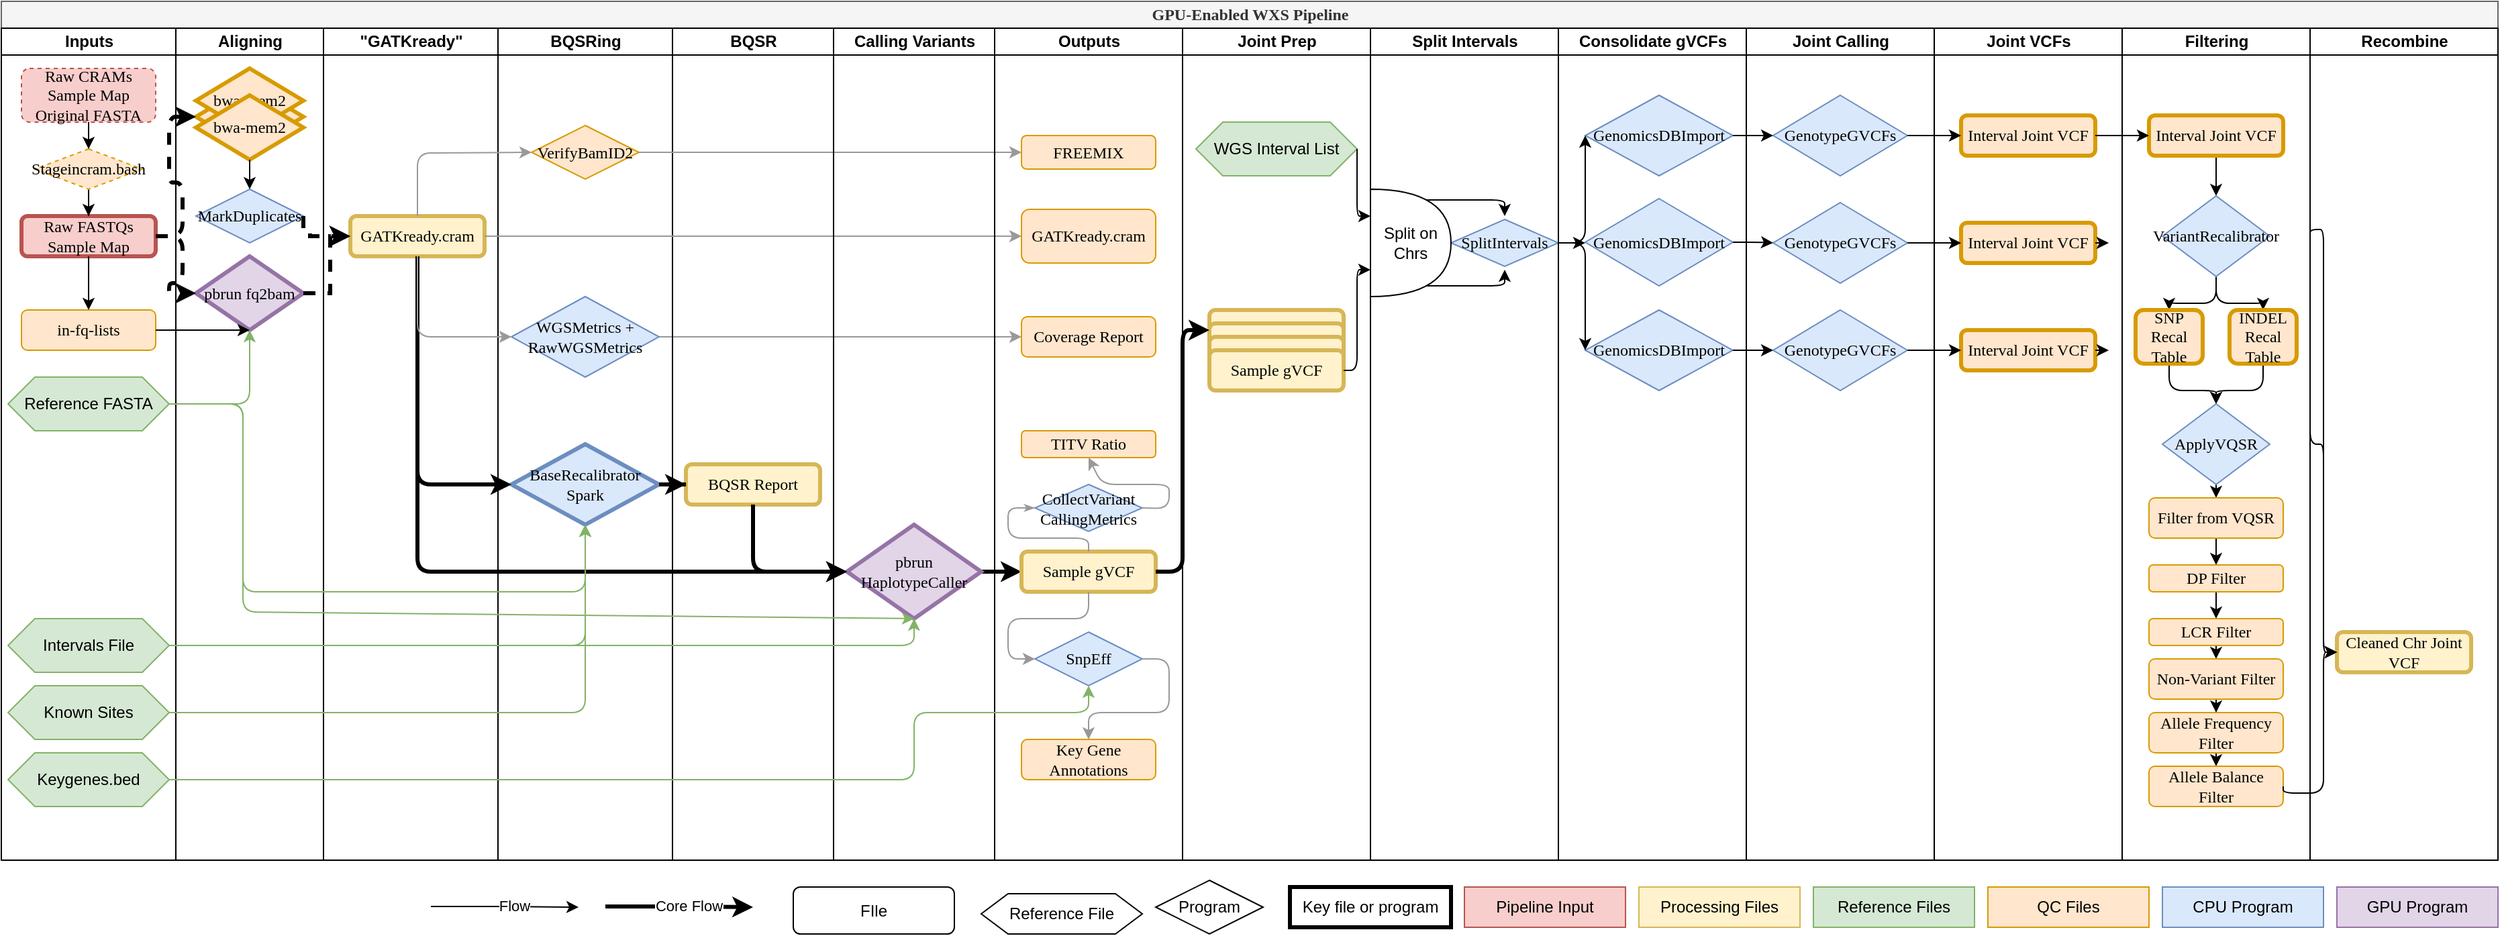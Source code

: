 <mxfile version="24.7.10">
  <diagram name="Page-1" id="74e2e168-ea6b-b213-b513-2b3c1d86103e">
    <mxGraphModel dx="756" dy="400" grid="1" gridSize="10" guides="1" tooltips="1" connect="1" arrows="1" fold="1" page="1" pageScale="1" pageWidth="1100" pageHeight="850" background="none" math="0" shadow="0">
      <root>
        <mxCell id="0" />
        <mxCell id="1" parent="0" />
        <mxCell id="77e6c97f196da883-1" value="GPU-Enabled WXS Pipeline" style="swimlane;html=1;childLayout=stackLayout;startSize=20;rounded=0;shadow=0;labelBackgroundColor=none;strokeWidth=1;fontFamily=Verdana;fontSize=12;align=center;fillColor=#f5f5f5;fontColor=#333333;strokeColor=#666666;" parent="1" vertex="1">
          <mxGeometry x="110" y="30" width="1860" height="640" as="geometry" />
        </mxCell>
        <mxCell id="77e6c97f196da883-2" value="Inputs" style="swimlane;html=1;startSize=20;" parent="77e6c97f196da883-1" vertex="1">
          <mxGeometry y="20" width="130" height="620" as="geometry" />
        </mxCell>
        <mxCell id="Nnj7Wq_yGs6EVmE-nwQ6-4" value="" style="edgeStyle=orthogonalEdgeStyle;rounded=0;orthogonalLoop=1;jettySize=auto;html=1;dashed=1;dashPattern=1 1;" parent="77e6c97f196da883-2" source="77e6c97f196da883-8" target="Nnj7Wq_yGs6EVmE-nwQ6-1" edge="1">
          <mxGeometry relative="1" as="geometry" />
        </mxCell>
        <mxCell id="77e6c97f196da883-8" value="Raw CRAMs&lt;br&gt;Sample Map&lt;br&gt;Original FASTA" style="rounded=1;whiteSpace=wrap;html=1;shadow=0;labelBackgroundColor=none;strokeWidth=1;fontFamily=Verdana;fontSize=12;align=center;dashed=1;fillColor=#f8cecc;strokeColor=#b85450;" parent="77e6c97f196da883-2" vertex="1">
          <mxGeometry x="15" y="30" width="100" height="40" as="geometry" />
        </mxCell>
        <mxCell id="77e6c97f196da883-9" value="Raw FASTQs&lt;br&gt;Sample Map" style="rounded=1;whiteSpace=wrap;html=1;shadow=0;labelBackgroundColor=none;strokeWidth=3;fontFamily=Verdana;fontSize=12;align=center;fillColor=#f8cecc;strokeColor=#b85450;" parent="77e6c97f196da883-2" vertex="1">
          <mxGeometry x="15" y="140" width="100" height="30" as="geometry" />
        </mxCell>
        <mxCell id="Nnj7Wq_yGs6EVmE-nwQ6-3" value="" style="edgeStyle=orthogonalEdgeStyle;rounded=0;orthogonalLoop=1;jettySize=auto;html=1;dashed=1;dashPattern=1 1;" parent="77e6c97f196da883-2" source="Nnj7Wq_yGs6EVmE-nwQ6-1" target="77e6c97f196da883-9" edge="1">
          <mxGeometry relative="1" as="geometry" />
        </mxCell>
        <mxCell id="Nnj7Wq_yGs6EVmE-nwQ6-1" value="Stageincram.bash" style="rhombus;whiteSpace=wrap;html=1;rounded=0;shadow=0;labelBackgroundColor=none;strokeWidth=1;fontFamily=Verdana;fontSize=12;align=center;dashed=1;fillColor=#ffe6cc;strokeColor=#d79b00;" parent="77e6c97f196da883-2" vertex="1">
          <mxGeometry x="25" y="90" width="80" height="30" as="geometry" />
        </mxCell>
        <mxCell id="Nnj7Wq_yGs6EVmE-nwQ6-7" value="in-fq-lists" style="rounded=1;whiteSpace=wrap;html=1;shadow=0;labelBackgroundColor=none;strokeWidth=1;fontFamily=Verdana;fontSize=12;align=center;fillColor=#ffe6cc;strokeColor=#d79b00;" parent="77e6c97f196da883-2" vertex="1">
          <mxGeometry x="15" y="210" width="100" height="30" as="geometry" />
        </mxCell>
        <mxCell id="Nnj7Wq_yGs6EVmE-nwQ6-11" value="" style="endArrow=classic;html=1;rounded=0;exitX=0.5;exitY=1;exitDx=0;exitDy=0;entryX=0.5;entryY=0;entryDx=0;entryDy=0;" parent="77e6c97f196da883-2" source="77e6c97f196da883-9" target="Nnj7Wq_yGs6EVmE-nwQ6-7" edge="1">
          <mxGeometry width="50" height="50" relative="1" as="geometry">
            <mxPoint x="305" y="240" as="sourcePoint" />
            <mxPoint x="355" y="190" as="targetPoint" />
            <Array as="points" />
          </mxGeometry>
        </mxCell>
        <mxCell id="Nnj7Wq_yGs6EVmE-nwQ6-55" value="Reference FASTA" style="shape=hexagon;perimeter=hexagonPerimeter2;whiteSpace=wrap;html=1;fixedSize=1;fillColor=#d5e8d4;strokeColor=#82b366;fontSize=12" parent="77e6c97f196da883-2" vertex="1">
          <mxGeometry x="5" y="260" width="120" height="40" as="geometry" />
        </mxCell>
        <mxCell id="Nnj7Wq_yGs6EVmE-nwQ6-56" value="Intervals File" style="shape=hexagon;perimeter=hexagonPerimeter2;whiteSpace=wrap;html=1;fixedSize=1;fillColor=#d5e8d4;strokeColor=#82b366;fontSize=12" parent="77e6c97f196da883-2" vertex="1">
          <mxGeometry x="5" y="440" width="120" height="40" as="geometry" />
        </mxCell>
        <mxCell id="Nnj7Wq_yGs6EVmE-nwQ6-62" value="Known Sites" style="shape=hexagon;perimeter=hexagonPerimeter2;whiteSpace=wrap;html=1;fixedSize=1;fillColor=#d5e8d4;strokeColor=#82b366;" parent="77e6c97f196da883-2" vertex="1">
          <mxGeometry x="5" y="490" width="120" height="40" as="geometry" />
        </mxCell>
        <mxCell id="Nnj7Wq_yGs6EVmE-nwQ6-66" value="Keygenes.bed" style="shape=hexagon;perimeter=hexagonPerimeter2;whiteSpace=wrap;html=1;fixedSize=1;fillColor=#d5e8d4;strokeColor=#82b366;" parent="77e6c97f196da883-2" vertex="1">
          <mxGeometry x="5" y="540" width="120" height="40" as="geometry" />
        </mxCell>
        <mxCell id="Nnj7Wq_yGs6EVmE-nwQ6-24" value="" style="edgeStyle=orthogonalEdgeStyle;rounded=0;orthogonalLoop=1;jettySize=auto;html=1;fillColor=#f5f5f5;strokeColor=#999999;" parent="77e6c97f196da883-1" source="Nnj7Wq_yGs6EVmE-nwQ6-22" target="Nnj7Wq_yGs6EVmE-nwQ6-23" edge="1">
          <mxGeometry relative="1" as="geometry" />
        </mxCell>
        <mxCell id="77e6c97f196da883-3" value="Aligning" style="swimlane;html=1;startSize=20;" parent="77e6c97f196da883-1" vertex="1">
          <mxGeometry x="130" y="20" width="110" height="620" as="geometry" />
        </mxCell>
        <mxCell id="Nnj7Wq_yGs6EVmE-nwQ6-5" value="pbrun fq2bam" style="rhombus;whiteSpace=wrap;html=1;rounded=0;shadow=0;labelBackgroundColor=none;strokeWidth=3;fontFamily=Verdana;fontSize=12;align=center;fillColor=#e1d5e7;strokeColor=#9673a6;" parent="77e6c97f196da883-3" vertex="1">
          <mxGeometry x="15" y="170" width="80" height="55" as="geometry" />
        </mxCell>
        <mxCell id="TSq1mU4a56lTS22iXald-4" value="bwa-mem2" style="rhombus;whiteSpace=wrap;html=1;rounded=0;shadow=0;labelBackgroundColor=none;strokeWidth=3;fontFamily=Verdana;fontSize=8;align=center;fillColor=#ffe6cc;strokeColor=#d79b00;" parent="77e6c97f196da883-3" vertex="1">
          <mxGeometry x="15" y="42" width="80" height="48" as="geometry" />
        </mxCell>
        <mxCell id="xKvOOhsYieL9IacCuS3Y-2" value="bwa-mem2" style="rhombus;whiteSpace=wrap;html=1;rounded=0;shadow=0;labelBackgroundColor=none;strokeWidth=3;fontFamily=Verdana;fontSize=12;align=center;fillColor=#ffe6cc;strokeColor=#d79b00;" parent="77e6c97f196da883-3" vertex="1">
          <mxGeometry x="15" y="30" width="80" height="48" as="geometry" />
        </mxCell>
        <mxCell id="xKvOOhsYieL9IacCuS3Y-3" value="bwa-mem2" style="rhombus;whiteSpace=wrap;html=1;rounded=0;shadow=0;labelBackgroundColor=none;strokeWidth=3;fontFamily=Verdana;fontSize=12;align=center;fillColor=#ffe6cc;strokeColor=#d79b00;" parent="77e6c97f196da883-3" vertex="1">
          <mxGeometry x="15" y="50" width="80" height="48" as="geometry" />
        </mxCell>
        <mxCell id="xKvOOhsYieL9IacCuS3Y-5" value="MarkDuplicates" style="rhombus;whiteSpace=wrap;html=1;rounded=0;shadow=0;labelBackgroundColor=none;strokeWidth=1;fontFamily=Verdana;fontSize=12;align=center;fillColor=#dae8fc;strokeColor=#6c8ebf;" parent="77e6c97f196da883-3" vertex="1">
          <mxGeometry x="15" y="120" width="80" height="40" as="geometry" />
        </mxCell>
        <mxCell id="xKvOOhsYieL9IacCuS3Y-4" style="edgeStyle=orthogonalEdgeStyle;rounded=0;orthogonalLoop=1;jettySize=auto;html=1;exitX=0.5;exitY=1;exitDx=0;exitDy=0;entryX=0.5;entryY=0;entryDx=0;entryDy=0;" parent="77e6c97f196da883-3" source="xKvOOhsYieL9IacCuS3Y-3" target="xKvOOhsYieL9IacCuS3Y-5" edge="1">
          <mxGeometry relative="1" as="geometry">
            <mxPoint x="55" y="120" as="targetPoint" />
          </mxGeometry>
        </mxCell>
        <mxCell id="77e6c97f196da883-4" value="&quot;GATKready&quot;" style="swimlane;html=1;startSize=20;" parent="77e6c97f196da883-1" vertex="1">
          <mxGeometry x="240" y="20" width="130" height="620" as="geometry" />
        </mxCell>
        <mxCell id="Nnj7Wq_yGs6EVmE-nwQ6-12" value="GATKready.cram" style="rounded=1;whiteSpace=wrap;html=1;shadow=0;labelBackgroundColor=none;strokeWidth=3;fontFamily=Verdana;fontSize=12;align=center;fillColor=#fff2cc;strokeColor=#d6b656;" parent="77e6c97f196da883-4" vertex="1">
          <mxGeometry x="20" y="140" width="100" height="30" as="geometry" />
        </mxCell>
        <mxCell id="77e6c97f196da883-5" value="BQSRing" style="swimlane;html=1;startSize=20;" parent="77e6c97f196da883-1" vertex="1">
          <mxGeometry x="370" y="20" width="130" height="620" as="geometry" />
        </mxCell>
        <mxCell id="Nnj7Wq_yGs6EVmE-nwQ6-36" style="edgeStyle=orthogonalEdgeStyle;rounded=1;orthogonalLoop=1;jettySize=auto;html=1;exitX=0.5;exitY=1;exitDx=0;exitDy=0;" parent="77e6c97f196da883-5" edge="1">
          <mxGeometry relative="1" as="geometry">
            <mxPoint x="80" y="440" as="sourcePoint" />
            <mxPoint x="80" y="440" as="targetPoint" />
          </mxGeometry>
        </mxCell>
        <mxCell id="Nnj7Wq_yGs6EVmE-nwQ6-22" value="WGSMetrics + RawWGSMetrics" style="rhombus;whiteSpace=wrap;html=1;rounded=0;shadow=0;labelBackgroundColor=none;strokeWidth=1;fontFamily=Verdana;fontSize=12;align=center;fillColor=#dae8fc;strokeColor=#6c8ebf;" parent="77e6c97f196da883-5" vertex="1">
          <mxGeometry x="10" y="200" width="110" height="60" as="geometry" />
        </mxCell>
        <mxCell id="Nnj7Wq_yGs6EVmE-nwQ6-17" value="BaseRecalibrator&lt;br&gt;Spark" style="rhombus;whiteSpace=wrap;html=1;rounded=0;shadow=0;labelBackgroundColor=none;strokeWidth=3;fontFamily=Verdana;fontSize=12;align=center;fillColor=#dae8fc;strokeColor=#6c8ebf;" parent="77e6c97f196da883-5" vertex="1">
          <mxGeometry x="10" y="310" width="110" height="60" as="geometry" />
        </mxCell>
        <mxCell id="Nnj7Wq_yGs6EVmE-nwQ6-28" value="VerifyBamID2" style="rhombus;whiteSpace=wrap;html=1;rounded=0;shadow=0;labelBackgroundColor=none;strokeWidth=1;fontFamily=Verdana;fontSize=12;align=center;fillColor=#ffe6cc;strokeColor=#d79b00;" parent="77e6c97f196da883-5" vertex="1">
          <mxGeometry x="25" y="72.5" width="80" height="40" as="geometry" />
        </mxCell>
        <mxCell id="77e6c97f196da883-6" value="BQSR" style="swimlane;html=1;startSize=20;" parent="77e6c97f196da883-1" vertex="1">
          <mxGeometry x="500" y="20" width="120" height="620" as="geometry" />
        </mxCell>
        <mxCell id="Nnj7Wq_yGs6EVmE-nwQ6-25" value="BQSR Report" style="rounded=1;whiteSpace=wrap;html=1;shadow=0;labelBackgroundColor=none;strokeWidth=3;fontFamily=Verdana;fontSize=12;align=center;fillColor=#fff2cc;strokeColor=#d6b656;" parent="77e6c97f196da883-6" vertex="1">
          <mxGeometry x="10" y="325" width="100" height="30" as="geometry" />
        </mxCell>
        <mxCell id="Nnj7Wq_yGs6EVmE-nwQ6-13" value="" style="edgeStyle=orthogonalEdgeStyle;rounded=0;orthogonalLoop=1;jettySize=auto;html=1;strokeWidth=3;dashed=1;" parent="77e6c97f196da883-1" source="Nnj7Wq_yGs6EVmE-nwQ6-5" target="Nnj7Wq_yGs6EVmE-nwQ6-12" edge="1">
          <mxGeometry relative="1" as="geometry" />
        </mxCell>
        <mxCell id="Nnj7Wq_yGs6EVmE-nwQ6-19" value="" style="edgeStyle=orthogonalEdgeStyle;rounded=0;orthogonalLoop=1;jettySize=auto;html=1;fillColor=#f5f5f5;strokeColor=#999999;exitX=1;exitY=0.5;exitDx=0;exitDy=0;" parent="77e6c97f196da883-1" source="Nnj7Wq_yGs6EVmE-nwQ6-12" target="77e6c97f196da883-12" edge="1">
          <mxGeometry relative="1" as="geometry">
            <mxPoint x="475" y="175" as="sourcePoint" />
          </mxGeometry>
        </mxCell>
        <mxCell id="Nnj7Wq_yGs6EVmE-nwQ6-26" value="" style="edgeStyle=orthogonalEdgeStyle;rounded=0;orthogonalLoop=1;jettySize=auto;html=1;strokeWidth=3;" parent="77e6c97f196da883-1" source="Nnj7Wq_yGs6EVmE-nwQ6-17" target="Nnj7Wq_yGs6EVmE-nwQ6-25" edge="1">
          <mxGeometry relative="1" as="geometry" />
        </mxCell>
        <mxCell id="Nnj7Wq_yGs6EVmE-nwQ6-32" value="" style="edgeStyle=orthogonalEdgeStyle;rounded=0;orthogonalLoop=1;jettySize=auto;html=1;strokeColor=#999999;" parent="77e6c97f196da883-1" source="Nnj7Wq_yGs6EVmE-nwQ6-28" target="Nnj7Wq_yGs6EVmE-nwQ6-31" edge="1">
          <mxGeometry relative="1" as="geometry" />
        </mxCell>
        <mxCell id="Nnj7Wq_yGs6EVmE-nwQ6-37" value="" style="edgeStyle=orthogonalEdgeStyle;rounded=1;orthogonalLoop=1;jettySize=auto;html=1;strokeWidth=3;" parent="77e6c97f196da883-1" source="Nnj7Wq_yGs6EVmE-nwQ6-33" target="77e6c97f196da883-15" edge="1">
          <mxGeometry relative="1" as="geometry" />
        </mxCell>
        <mxCell id="Nnj7Wq_yGs6EVmE-nwQ6-18" value="" style="edgeStyle=orthogonalEdgeStyle;rounded=1;orthogonalLoop=1;jettySize=auto;html=1;entryX=0;entryY=0.5;entryDx=0;entryDy=0;strokeWidth=3;" parent="77e6c97f196da883-1" source="Nnj7Wq_yGs6EVmE-nwQ6-12" target="Nnj7Wq_yGs6EVmE-nwQ6-17" edge="1">
          <mxGeometry relative="1" as="geometry">
            <Array as="points">
              <mxPoint x="310" y="360" />
            </Array>
          </mxGeometry>
        </mxCell>
        <mxCell id="Nnj7Wq_yGs6EVmE-nwQ6-8" value="" style="endArrow=classic;html=1;rounded=1;exitX=1;exitY=0.5;exitDx=0;exitDy=0;entryX=0.5;entryY=1;entryDx=0;entryDy=0;" parent="77e6c97f196da883-1" source="Nnj7Wq_yGs6EVmE-nwQ6-7" target="Nnj7Wq_yGs6EVmE-nwQ6-5" edge="1">
          <mxGeometry width="50" height="50" relative="1" as="geometry">
            <mxPoint x="310" y="270" as="sourcePoint" />
            <mxPoint x="360" y="220" as="targetPoint" />
            <Array as="points">
              <mxPoint x="185" y="245" />
            </Array>
          </mxGeometry>
        </mxCell>
        <mxCell id="77e6c97f196da883-7" value="Calling Variants" style="swimlane;html=1;startSize=20;" parent="77e6c97f196da883-1" vertex="1">
          <mxGeometry x="620" y="20" width="120" height="620" as="geometry" />
        </mxCell>
        <mxCell id="Nnj7Wq_yGs6EVmE-nwQ6-33" value="pbrun&lt;br&gt;HaplotypeCaller" style="rhombus;whiteSpace=wrap;html=1;rounded=0;shadow=0;labelBackgroundColor=none;strokeWidth=3;fontFamily=Verdana;fontSize=12;align=center;fillColor=#e1d5e7;strokeColor=#9673a6;" parent="77e6c97f196da883-7" vertex="1">
          <mxGeometry x="10" y="370" width="100" height="70" as="geometry" />
        </mxCell>
        <mxCell id="Nnj7Wq_yGs6EVmE-nwQ6-35" value="" style="endArrow=classic;html=1;rounded=1;exitX=0.5;exitY=1;exitDx=0;exitDy=0;entryX=0;entryY=0.5;entryDx=0;entryDy=0;strokeWidth=3;" parent="77e6c97f196da883-1" source="Nnj7Wq_yGs6EVmE-nwQ6-12" target="Nnj7Wq_yGs6EVmE-nwQ6-33" edge="1">
          <mxGeometry width="50" height="50" relative="1" as="geometry">
            <mxPoint x="310" y="280" as="sourcePoint" />
            <mxPoint x="190" y="420" as="targetPoint" />
            <Array as="points">
              <mxPoint x="310" y="425" />
            </Array>
          </mxGeometry>
        </mxCell>
        <mxCell id="Nnj7Wq_yGs6EVmE-nwQ6-34" value="" style="edgeStyle=orthogonalEdgeStyle;rounded=1;orthogonalLoop=1;jettySize=auto;html=1;strokeWidth=3;" parent="77e6c97f196da883-1" source="Nnj7Wq_yGs6EVmE-nwQ6-25" target="Nnj7Wq_yGs6EVmE-nwQ6-33" edge="1">
          <mxGeometry relative="1" as="geometry">
            <Array as="points">
              <mxPoint x="560" y="425" />
            </Array>
          </mxGeometry>
        </mxCell>
        <mxCell id="Nnj7Wq_yGs6EVmE-nwQ6-51" value="" style="edgeStyle=orthogonalEdgeStyle;rounded=1;orthogonalLoop=1;jettySize=auto;html=1;strokeWidth=3;dashed=1;" parent="77e6c97f196da883-1" source="77e6c97f196da883-9" target="Nnj7Wq_yGs6EVmE-nwQ6-5" edge="1">
          <mxGeometry relative="1" as="geometry" />
        </mxCell>
        <mxCell id="Nnj7Wq_yGs6EVmE-nwQ6-44" value="Outputs" style="swimlane;html=1;startSize=20;" parent="77e6c97f196da883-1" vertex="1">
          <mxGeometry x="740" y="20" width="140" height="620" as="geometry" />
        </mxCell>
        <mxCell id="77e6c97f196da883-15" value="Sample gVCF" style="rounded=1;whiteSpace=wrap;html=1;shadow=0;labelBackgroundColor=none;strokeWidth=3;fontFamily=Verdana;fontSize=12;align=center;fillColor=#fff2cc;strokeColor=#d6b656;" parent="Nnj7Wq_yGs6EVmE-nwQ6-44" vertex="1">
          <mxGeometry x="20" y="390" width="100" height="30" as="geometry" />
        </mxCell>
        <mxCell id="77e6c97f196da883-18" value="TITV Ratio" style="rounded=1;whiteSpace=wrap;html=1;shadow=0;labelBackgroundColor=none;strokeWidth=1;fontFamily=Verdana;fontSize=12;align=center;fillColor=#ffe6cc;strokeColor=#d79b00;" parent="Nnj7Wq_yGs6EVmE-nwQ6-44" vertex="1">
          <mxGeometry x="20" y="300" width="100" height="20" as="geometry" />
        </mxCell>
        <mxCell id="Nnj7Wq_yGs6EVmE-nwQ6-23" value="Coverage Report" style="rounded=1;whiteSpace=wrap;html=1;shadow=0;labelBackgroundColor=none;strokeWidth=1;fontFamily=Verdana;fontSize=12;align=center;fillColor=#ffe6cc;strokeColor=#d79b00;" parent="Nnj7Wq_yGs6EVmE-nwQ6-44" vertex="1">
          <mxGeometry x="20" y="215" width="100" height="30" as="geometry" />
        </mxCell>
        <mxCell id="77e6c97f196da883-12" value="GATKready.cram" style="rounded=1;whiteSpace=wrap;html=1;shadow=0;labelBackgroundColor=none;strokeWidth=1;fontFamily=Verdana;fontSize=12;align=center;fillColor=#ffe6cc;strokeColor=#d79b00;" parent="Nnj7Wq_yGs6EVmE-nwQ6-44" vertex="1">
          <mxGeometry x="20" y="135" width="100" height="40" as="geometry" />
        </mxCell>
        <mxCell id="Nnj7Wq_yGs6EVmE-nwQ6-31" value="FREEMIX" style="rounded=1;whiteSpace=wrap;html=1;shadow=0;labelBackgroundColor=none;strokeWidth=1;fontFamily=Verdana;fontSize=12;align=center;fillColor=#ffe6cc;strokeColor=#d79b00;" parent="Nnj7Wq_yGs6EVmE-nwQ6-44" vertex="1">
          <mxGeometry x="20" y="80" width="100" height="25" as="geometry" />
        </mxCell>
        <mxCell id="Nnj7Wq_yGs6EVmE-nwQ6-68" value="Key Gene &lt;br&gt;Annotations" style="rounded=1;whiteSpace=wrap;html=1;shadow=0;labelBackgroundColor=none;strokeWidth=1;fontFamily=Verdana;fontSize=12;align=center;fillColor=#ffe6cc;strokeColor=#d79b00;" parent="Nnj7Wq_yGs6EVmE-nwQ6-44" vertex="1">
          <mxGeometry x="20" y="530" width="100" height="30" as="geometry" />
        </mxCell>
        <mxCell id="77e6c97f196da883-16" value="CollectVariant CallingMetrics" style="rhombus;whiteSpace=wrap;html=1;rounded=0;shadow=0;labelBackgroundColor=none;strokeWidth=1;fontFamily=Verdana;fontSize=12;align=center;fillColor=#dae8fc;strokeColor=#6c8ebf;" parent="Nnj7Wq_yGs6EVmE-nwQ6-44" vertex="1">
          <mxGeometry x="30" y="340" width="80" height="35" as="geometry" />
        </mxCell>
        <mxCell id="107ba76e4e335f99-1" style="edgeStyle=orthogonalEdgeStyle;rounded=1;html=1;labelBackgroundColor=none;startArrow=none;startFill=0;startSize=5;endArrow=classicThin;endFill=1;endSize=5;jettySize=auto;orthogonalLoop=1;strokeWidth=1;fontFamily=Verdana;fontSize=8;exitX=0.5;exitY=0;exitDx=0;exitDy=0;strokeColor=#999999;entryX=0;entryY=0.5;entryDx=0;entryDy=0;" parent="Nnj7Wq_yGs6EVmE-nwQ6-44" source="77e6c97f196da883-15" target="77e6c97f196da883-16" edge="1">
          <mxGeometry relative="1" as="geometry">
            <mxPoint x="-130" y="420" as="targetPoint" />
            <Array as="points">
              <mxPoint x="70" y="380" />
              <mxPoint x="10" y="380" />
              <mxPoint x="10" y="358" />
            </Array>
          </mxGeometry>
        </mxCell>
        <mxCell id="Nnj7Wq_yGs6EVmE-nwQ6-71" value="" style="endArrow=classic;html=1;rounded=1;strokeColor=#999999;strokeWidth=1;exitX=1;exitY=0.5;exitDx=0;exitDy=0;entryX=0.5;entryY=1;entryDx=0;entryDy=0;" parent="Nnj7Wq_yGs6EVmE-nwQ6-44" source="77e6c97f196da883-16" target="77e6c97f196da883-18" edge="1">
          <mxGeometry width="50" height="50" relative="1" as="geometry">
            <mxPoint x="-250" y="380" as="sourcePoint" />
            <mxPoint x="-200" y="330" as="targetPoint" />
            <Array as="points">
              <mxPoint x="130" y="358" />
              <mxPoint x="130" y="340" />
              <mxPoint x="110" y="340" />
              <mxPoint x="80" y="340" />
            </Array>
          </mxGeometry>
        </mxCell>
        <mxCell id="Nnj7Wq_yGs6EVmE-nwQ6-64" value="SnpEff" style="rhombus;whiteSpace=wrap;html=1;rounded=0;shadow=0;labelBackgroundColor=none;strokeWidth=1;fontFamily=Verdana;fontSize=12;align=center;fillColor=#dae8fc;strokeColor=#6c8ebf;" parent="Nnj7Wq_yGs6EVmE-nwQ6-44" vertex="1">
          <mxGeometry x="30" y="450" width="80" height="40" as="geometry" />
        </mxCell>
        <mxCell id="Nnj7Wq_yGs6EVmE-nwQ6-69" value="" style="edgeStyle=orthogonalEdgeStyle;rounded=1;orthogonalLoop=1;jettySize=auto;html=1;strokeColor=#999999;strokeWidth=1;exitX=1;exitY=0.5;exitDx=0;exitDy=0;" parent="Nnj7Wq_yGs6EVmE-nwQ6-44" source="Nnj7Wq_yGs6EVmE-nwQ6-64" target="Nnj7Wq_yGs6EVmE-nwQ6-68" edge="1">
          <mxGeometry relative="1" as="geometry" />
        </mxCell>
        <mxCell id="Nnj7Wq_yGs6EVmE-nwQ6-72" value="" style="endArrow=classic;html=1;rounded=1;strokeColor=#999999;strokeWidth=1;exitX=0.5;exitY=1;exitDx=0;exitDy=0;entryX=0;entryY=0.5;entryDx=0;entryDy=0;" parent="Nnj7Wq_yGs6EVmE-nwQ6-44" source="77e6c97f196da883-15" target="Nnj7Wq_yGs6EVmE-nwQ6-64" edge="1">
          <mxGeometry width="50" height="50" relative="1" as="geometry">
            <mxPoint x="-230" y="490" as="sourcePoint" />
            <mxPoint x="-180" y="440" as="targetPoint" />
            <Array as="points">
              <mxPoint x="70" y="440" />
              <mxPoint x="10" y="440" />
              <mxPoint x="10" y="470" />
            </Array>
          </mxGeometry>
        </mxCell>
        <mxCell id="Nnj7Wq_yGs6EVmE-nwQ6-57" value="" style="endArrow=classic;html=1;rounded=1;exitX=1;exitY=0.5;exitDx=0;exitDy=0;entryX=0.5;entryY=1;entryDx=0;entryDy=0;fillColor=#d5e8d4;strokeColor=#82b366;" parent="77e6c97f196da883-1" source="Nnj7Wq_yGs6EVmE-nwQ6-56" target="Nnj7Wq_yGs6EVmE-nwQ6-17" edge="1">
          <mxGeometry width="50" height="50" relative="1" as="geometry">
            <mxPoint x="290" y="230" as="sourcePoint" />
            <mxPoint x="340" y="180" as="targetPoint" />
            <Array as="points">
              <mxPoint x="435" y="480" />
            </Array>
          </mxGeometry>
        </mxCell>
        <mxCell id="Nnj7Wq_yGs6EVmE-nwQ6-58" value="" style="endArrow=classic;html=1;rounded=1;exitX=1;exitY=0.5;exitDx=0;exitDy=0;entryX=0.5;entryY=1;entryDx=0;entryDy=0;fillColor=#d5e8d4;strokeColor=#82b366;" parent="77e6c97f196da883-1" source="Nnj7Wq_yGs6EVmE-nwQ6-55" target="Nnj7Wq_yGs6EVmE-nwQ6-5" edge="1">
          <mxGeometry width="50" height="50" relative="1" as="geometry">
            <mxPoint x="290" y="230" as="sourcePoint" />
            <mxPoint x="340" y="180" as="targetPoint" />
            <Array as="points">
              <mxPoint x="185" y="300" />
            </Array>
          </mxGeometry>
        </mxCell>
        <mxCell id="Nnj7Wq_yGs6EVmE-nwQ6-59" value="" style="endArrow=classic;html=1;rounded=1;exitX=1;exitY=0.5;exitDx=0;exitDy=0;entryX=0.5;entryY=1;entryDx=0;entryDy=0;fillColor=#d5e8d4;strokeColor=#82b366;" parent="77e6c97f196da883-1" source="Nnj7Wq_yGs6EVmE-nwQ6-55" target="Nnj7Wq_yGs6EVmE-nwQ6-17" edge="1">
          <mxGeometry width="50" height="50" relative="1" as="geometry">
            <mxPoint x="290" y="230" as="sourcePoint" />
            <mxPoint x="435" y="400" as="targetPoint" />
            <Array as="points">
              <mxPoint x="180" y="300" />
              <mxPoint x="180" y="440" />
              <mxPoint x="435" y="440" />
            </Array>
          </mxGeometry>
        </mxCell>
        <mxCell id="Nnj7Wq_yGs6EVmE-nwQ6-60" value="" style="endArrow=classic;html=1;rounded=1;exitX=1;exitY=0.5;exitDx=0;exitDy=0;entryX=0.5;entryY=1;entryDx=0;entryDy=0;fillColor=#d5e8d4;strokeColor=#82b366;" parent="77e6c97f196da883-1" source="Nnj7Wq_yGs6EVmE-nwQ6-55" target="Nnj7Wq_yGs6EVmE-nwQ6-33" edge="1">
          <mxGeometry width="50" height="50" relative="1" as="geometry">
            <mxPoint x="290" y="410" as="sourcePoint" />
            <mxPoint x="340" y="360" as="targetPoint" />
            <Array as="points">
              <mxPoint x="180" y="300" />
              <mxPoint x="180" y="455" />
            </Array>
          </mxGeometry>
        </mxCell>
        <mxCell id="Nnj7Wq_yGs6EVmE-nwQ6-61" value="" style="endArrow=classic;html=1;rounded=1;exitX=1;exitY=0.5;exitDx=0;exitDy=0;entryX=0.5;entryY=1;entryDx=0;entryDy=0;fillColor=#d5e8d4;strokeColor=#82b366;" parent="77e6c97f196da883-1" source="Nnj7Wq_yGs6EVmE-nwQ6-56" target="Nnj7Wq_yGs6EVmE-nwQ6-33" edge="1">
          <mxGeometry width="50" height="50" relative="1" as="geometry">
            <mxPoint x="290" y="410" as="sourcePoint" />
            <mxPoint x="340" y="360" as="targetPoint" />
            <Array as="points">
              <mxPoint x="680" y="480" />
            </Array>
          </mxGeometry>
        </mxCell>
        <mxCell id="Nnj7Wq_yGs6EVmE-nwQ6-63" value="" style="endArrow=classic;html=1;rounded=1;strokeColor=#82b366;strokeWidth=1;fillColor=#d5e8d4;exitX=1;exitY=0.5;exitDx=0;exitDy=0;entryX=0.5;entryY=1;entryDx=0;entryDy=0;" parent="77e6c97f196da883-1" source="Nnj7Wq_yGs6EVmE-nwQ6-62" target="Nnj7Wq_yGs6EVmE-nwQ6-17" edge="1">
          <mxGeometry width="50" height="50" relative="1" as="geometry">
            <mxPoint x="350" y="410" as="sourcePoint" />
            <mxPoint x="400" y="360" as="targetPoint" />
            <Array as="points">
              <mxPoint x="435" y="530" />
            </Array>
          </mxGeometry>
        </mxCell>
        <mxCell id="Nnj7Wq_yGs6EVmE-nwQ6-67" value="" style="endArrow=classic;html=1;rounded=1;strokeColor=#82b366;strokeWidth=1;fillColor=#d5e8d4;exitX=1;exitY=0.5;exitDx=0;exitDy=0;entryX=0.5;entryY=1;entryDx=0;entryDy=0;" parent="77e6c97f196da883-1" source="Nnj7Wq_yGs6EVmE-nwQ6-66" target="Nnj7Wq_yGs6EVmE-nwQ6-64" edge="1">
          <mxGeometry width="50" height="50" relative="1" as="geometry">
            <mxPoint x="245" y="570" as="sourcePoint" />
            <mxPoint x="555" y="435" as="targetPoint" />
            <Array as="points">
              <mxPoint x="680" y="580" />
              <mxPoint x="680" y="530" />
              <mxPoint x="810" y="530" />
            </Array>
          </mxGeometry>
        </mxCell>
        <mxCell id="TSq1mU4a56lTS22iXald-2" value="" style="edgeStyle=orthogonalEdgeStyle;rounded=1;orthogonalLoop=1;jettySize=auto;html=1;strokeWidth=3;exitX=1;exitY=0.5;exitDx=0;exitDy=0;entryX=0;entryY=0.5;entryDx=0;entryDy=0;dashed=1;" parent="77e6c97f196da883-1" source="77e6c97f196da883-9" target="TSq1mU4a56lTS22iXald-4" edge="1">
          <mxGeometry relative="1" as="geometry">
            <mxPoint x="115" y="122" as="sourcePoint" />
            <mxPoint x="145" y="122" as="targetPoint" />
          </mxGeometry>
        </mxCell>
        <mxCell id="TSq1mU4a56lTS22iXald-5" value="" style="edgeStyle=orthogonalEdgeStyle;rounded=0;orthogonalLoop=1;jettySize=auto;html=1;strokeWidth=3;exitX=1;exitY=0.5;exitDx=0;exitDy=0;entryX=0;entryY=0.5;entryDx=0;entryDy=0;dashed=1;" parent="77e6c97f196da883-1" source="xKvOOhsYieL9IacCuS3Y-5" target="Nnj7Wq_yGs6EVmE-nwQ6-12" edge="1">
          <mxGeometry relative="1" as="geometry">
            <mxPoint x="280" y="110" as="sourcePoint" />
            <mxPoint x="315" y="110" as="targetPoint" />
            <Array as="points">
              <mxPoint x="225" y="170" />
              <mxPoint x="230" y="170" />
              <mxPoint x="230" y="175" />
            </Array>
          </mxGeometry>
        </mxCell>
        <mxCell id="Nnj7Wq_yGs6EVmE-nwQ6-30" value="" style="endArrow=classic;html=1;rounded=1;entryX=0;entryY=0.5;entryDx=0;entryDy=0;strokeColor=#999999;exitX=0.5;exitY=0;exitDx=0;exitDy=0;" parent="77e6c97f196da883-1" source="Nnj7Wq_yGs6EVmE-nwQ6-12" target="Nnj7Wq_yGs6EVmE-nwQ6-28" edge="1">
          <mxGeometry width="50" height="50" relative="1" as="geometry">
            <mxPoint x="570" y="133" as="sourcePoint" />
            <mxPoint x="150" y="230" as="targetPoint" />
            <Array as="points">
              <mxPoint x="310" y="113" />
            </Array>
          </mxGeometry>
        </mxCell>
        <mxCell id="xKvOOhsYieL9IacCuS3Y-6" value="Joint Prep" style="swimlane;html=1;startSize=20;" parent="77e6c97f196da883-1" vertex="1">
          <mxGeometry x="880" y="20" width="140" height="620" as="geometry" />
        </mxCell>
        <mxCell id="xKvOOhsYieL9IacCuS3Y-21" value="Sample gVCF" style="rounded=1;whiteSpace=wrap;html=1;shadow=0;labelBackgroundColor=none;strokeWidth=3;fontFamily=Verdana;fontSize=8;align=center;fillColor=#fff2cc;strokeColor=#d6b656;" parent="xKvOOhsYieL9IacCuS3Y-6" vertex="1">
          <mxGeometry x="20" y="210" width="100" height="30" as="geometry" />
        </mxCell>
        <mxCell id="xKvOOhsYieL9IacCuS3Y-22" value="Sample gVCF" style="rounded=1;whiteSpace=wrap;html=1;shadow=0;labelBackgroundColor=none;strokeWidth=3;fontFamily=Verdana;fontSize=8;align=center;fillColor=#fff2cc;strokeColor=#d6b656;" parent="xKvOOhsYieL9IacCuS3Y-6" vertex="1">
          <mxGeometry x="20" y="220" width="100" height="30" as="geometry" />
        </mxCell>
        <mxCell id="xKvOOhsYieL9IacCuS3Y-23" value="Sample gVCF" style="rounded=1;whiteSpace=wrap;html=1;shadow=0;labelBackgroundColor=none;strokeWidth=3;fontFamily=Verdana;fontSize=8;align=center;fillColor=#fff2cc;strokeColor=#d6b656;" parent="xKvOOhsYieL9IacCuS3Y-6" vertex="1">
          <mxGeometry x="20" y="230" width="100" height="30" as="geometry" />
        </mxCell>
        <mxCell id="xKvOOhsYieL9IacCuS3Y-24" value="Sample gVCF" style="rounded=1;whiteSpace=wrap;html=1;shadow=0;labelBackgroundColor=none;strokeWidth=3;fontFamily=Verdana;fontSize=12;align=center;fillColor=#fff2cc;strokeColor=#d6b656;" parent="xKvOOhsYieL9IacCuS3Y-6" vertex="1">
          <mxGeometry x="20" y="240" width="100" height="30" as="geometry" />
        </mxCell>
        <mxCell id="xKvOOhsYieL9IacCuS3Y-30" value="WGS Interval List" style="shape=hexagon;perimeter=hexagonPerimeter2;whiteSpace=wrap;html=1;fixedSize=1;fillColor=#d5e8d4;strokeColor=#82b366;" parent="xKvOOhsYieL9IacCuS3Y-6" vertex="1">
          <mxGeometry x="10" y="70" width="120" height="40" as="geometry" />
        </mxCell>
        <mxCell id="xKvOOhsYieL9IacCuS3Y-19" value="" style="edgeStyle=orthogonalEdgeStyle;rounded=1;orthogonalLoop=1;jettySize=auto;html=1;strokeWidth=3;exitX=1;exitY=0.5;exitDx=0;exitDy=0;entryX=0;entryY=0.5;entryDx=0;entryDy=0;" parent="77e6c97f196da883-1" source="77e6c97f196da883-15" target="xKvOOhsYieL9IacCuS3Y-21" edge="1">
          <mxGeometry relative="1" as="geometry">
            <mxPoint x="930" y="430" as="sourcePoint" />
            <mxPoint x="930" y="290" as="targetPoint" />
          </mxGeometry>
        </mxCell>
        <mxCell id="xKvOOhsYieL9IacCuS3Y-25" value="Split Intervals" style="swimlane;html=1;startSize=20;" parent="77e6c97f196da883-1" vertex="1">
          <mxGeometry x="1020" y="20" width="140" height="620" as="geometry" />
        </mxCell>
        <mxCell id="xKvOOhsYieL9IacCuS3Y-31" value="SplitIntervals" style="rhombus;whiteSpace=wrap;html=1;rounded=0;shadow=0;labelBackgroundColor=none;strokeWidth=1;fontFamily=Verdana;fontSize=12;align=center;fillColor=#dae8fc;strokeColor=#6c8ebf;" parent="xKvOOhsYieL9IacCuS3Y-25" vertex="1">
          <mxGeometry x="60" y="142.5" width="80" height="35" as="geometry" />
        </mxCell>
        <mxCell id="xKvOOhsYieL9IacCuS3Y-116" value="Split on Chrs" style="shape=or;whiteSpace=wrap;html=1;strokeWidth=1;" parent="xKvOOhsYieL9IacCuS3Y-25" vertex="1">
          <mxGeometry y="120" width="60" height="80" as="geometry" />
        </mxCell>
        <mxCell id="xKvOOhsYieL9IacCuS3Y-32" value="" style="edgeStyle=orthogonalEdgeStyle;rounded=1;orthogonalLoop=1;jettySize=auto;html=1;entryX=0;entryY=0.25;entryDx=0;entryDy=0;entryPerimeter=0;" parent="77e6c97f196da883-1" source="xKvOOhsYieL9IacCuS3Y-30" target="xKvOOhsYieL9IacCuS3Y-116" edge="1">
          <mxGeometry relative="1" as="geometry">
            <Array as="points">
              <mxPoint x="1010" y="160" />
            </Array>
          </mxGeometry>
        </mxCell>
        <mxCell id="xKvOOhsYieL9IacCuS3Y-110" value="Consolidate gVCFs" style="swimlane;html=1;startSize=20;" parent="77e6c97f196da883-1" vertex="1">
          <mxGeometry x="1160" y="20" width="140" height="620" as="geometry" />
        </mxCell>
        <mxCell id="xKvOOhsYieL9IacCuS3Y-111" value="GenomicsDBImport" style="rhombus;whiteSpace=wrap;html=1;rounded=0;shadow=0;labelBackgroundColor=none;strokeWidth=1;fontFamily=Verdana;fontSize=12;align=center;fillColor=#dae8fc;strokeColor=#6c8ebf;" parent="xKvOOhsYieL9IacCuS3Y-110" vertex="1">
          <mxGeometry x="20" y="50" width="110" height="60" as="geometry" />
        </mxCell>
        <mxCell id="xKvOOhsYieL9IacCuS3Y-113" value="GenomicsDBImport" style="rhombus;whiteSpace=wrap;html=1;rounded=0;shadow=0;labelBackgroundColor=none;strokeWidth=1;fontFamily=Verdana;fontSize=12;align=center;fillColor=#dae8fc;strokeColor=#6c8ebf;" parent="xKvOOhsYieL9IacCuS3Y-110" vertex="1">
          <mxGeometry x="20" y="127" width="110" height="65" as="geometry" />
        </mxCell>
        <mxCell id="xKvOOhsYieL9IacCuS3Y-115" value="GenomicsDBImport" style="rhombus;whiteSpace=wrap;html=1;rounded=0;shadow=0;labelBackgroundColor=none;strokeWidth=1;fontFamily=Verdana;fontSize=12;align=center;fillColor=#dae8fc;strokeColor=#6c8ebf;" parent="xKvOOhsYieL9IacCuS3Y-110" vertex="1">
          <mxGeometry x="20" y="210" width="110" height="60" as="geometry" />
        </mxCell>
        <mxCell id="xKvOOhsYieL9IacCuS3Y-112" value="Joint Calling" style="swimlane;html=1;startSize=20;" parent="77e6c97f196da883-1" vertex="1">
          <mxGeometry x="1300" y="20" width="140" height="620" as="geometry" />
        </mxCell>
        <mxCell id="xKvOOhsYieL9IacCuS3Y-123" value="GenotypeGVCFs" style="rhombus;whiteSpace=wrap;html=1;rounded=0;shadow=0;labelBackgroundColor=none;strokeWidth=1;fontFamily=Verdana;fontSize=12;align=center;fillColor=#dae8fc;strokeColor=#6c8ebf;" parent="xKvOOhsYieL9IacCuS3Y-112" vertex="1">
          <mxGeometry x="20" y="50" width="100" height="60" as="geometry" />
        </mxCell>
        <mxCell id="xKvOOhsYieL9IacCuS3Y-124" value="GenotypeGVCFs" style="rhombus;whiteSpace=wrap;html=1;rounded=0;shadow=0;labelBackgroundColor=none;strokeWidth=1;fontFamily=Verdana;fontSize=12;align=center;fillColor=#dae8fc;strokeColor=#6c8ebf;" parent="xKvOOhsYieL9IacCuS3Y-112" vertex="1">
          <mxGeometry x="20" y="130" width="100" height="60" as="geometry" />
        </mxCell>
        <mxCell id="xKvOOhsYieL9IacCuS3Y-125" value="GenotypeGVCFs" style="rhombus;whiteSpace=wrap;html=1;rounded=0;shadow=0;labelBackgroundColor=none;strokeWidth=1;fontFamily=Verdana;fontSize=12;align=center;fillColor=#dae8fc;strokeColor=#6c8ebf;" parent="xKvOOhsYieL9IacCuS3Y-112" vertex="1">
          <mxGeometry x="20" y="210" width="100" height="60" as="geometry" />
        </mxCell>
        <mxCell id="xKvOOhsYieL9IacCuS3Y-114" value="Joint VCFs" style="swimlane;html=1;startSize=20;" parent="77e6c97f196da883-1" vertex="1">
          <mxGeometry x="1440" y="20" width="140" height="620" as="geometry" />
        </mxCell>
        <mxCell id="xKvOOhsYieL9IacCuS3Y-130" value="Interval Joint VCF" style="rounded=1;whiteSpace=wrap;html=1;shadow=0;labelBackgroundColor=none;strokeWidth=3;fontFamily=Verdana;fontSize=12;align=center;fillColor=#ffe6cc;strokeColor=#d79b00;" parent="xKvOOhsYieL9IacCuS3Y-114" vertex="1">
          <mxGeometry x="20" y="65" width="100" height="30" as="geometry" />
        </mxCell>
        <mxCell id="xKvOOhsYieL9IacCuS3Y-132" value="Interval Joint VCF" style="rounded=1;whiteSpace=wrap;html=1;shadow=0;labelBackgroundColor=none;strokeWidth=3;fontFamily=Verdana;fontSize=12;align=center;fillColor=#ffe6cc;strokeColor=#d79b00;" parent="xKvOOhsYieL9IacCuS3Y-114" vertex="1">
          <mxGeometry x="20" y="225" width="100" height="30" as="geometry" />
        </mxCell>
        <mxCell id="xKvOOhsYieL9IacCuS3Y-131" value="Interval Joint VCF" style="rounded=1;whiteSpace=wrap;html=1;shadow=0;labelBackgroundColor=none;strokeWidth=3;fontFamily=Verdana;fontSize=12;align=center;fillColor=#ffe6cc;strokeColor=#d79b00;" parent="xKvOOhsYieL9IacCuS3Y-114" vertex="1">
          <mxGeometry x="20" y="145" width="100" height="30" as="geometry" />
        </mxCell>
        <mxCell id="xKvOOhsYieL9IacCuS3Y-117" value="" style="edgeStyle=orthogonalEdgeStyle;rounded=1;orthogonalLoop=1;jettySize=auto;html=1;entryX=0;entryY=0.75;entryDx=0;entryDy=0;entryPerimeter=0;exitX=1;exitY=0.5;exitDx=0;exitDy=0;" parent="77e6c97f196da883-1" source="xKvOOhsYieL9IacCuS3Y-24" target="xKvOOhsYieL9IacCuS3Y-116" edge="1">
          <mxGeometry relative="1" as="geometry">
            <mxPoint x="1040" y="260" as="sourcePoint" />
            <mxPoint x="1050" y="310" as="targetPoint" />
            <Array as="points">
              <mxPoint x="1010" y="275" />
              <mxPoint x="1010" y="200" />
            </Array>
          </mxGeometry>
        </mxCell>
        <mxCell id="xKvOOhsYieL9IacCuS3Y-120" value="" style="edgeStyle=orthogonalEdgeStyle;rounded=1;orthogonalLoop=1;jettySize=auto;html=1;entryX=0;entryY=0.5;entryDx=0;entryDy=0;" parent="77e6c97f196da883-1" target="xKvOOhsYieL9IacCuS3Y-113" edge="1">
          <mxGeometry relative="1" as="geometry">
            <mxPoint x="1160" y="180" as="sourcePoint" />
            <mxPoint x="1180" y="190" as="targetPoint" />
          </mxGeometry>
        </mxCell>
        <mxCell id="xKvOOhsYieL9IacCuS3Y-121" value="" style="edgeStyle=orthogonalEdgeStyle;rounded=1;orthogonalLoop=1;jettySize=auto;html=1;exitX=1;exitY=0.5;exitDx=0;exitDy=0;entryX=0;entryY=0.5;entryDx=0;entryDy=0;" parent="77e6c97f196da883-1" source="xKvOOhsYieL9IacCuS3Y-31" target="xKvOOhsYieL9IacCuS3Y-111" edge="1">
          <mxGeometry relative="1" as="geometry">
            <mxPoint x="1280" y="220" as="sourcePoint" />
            <mxPoint x="1310" y="237.5" as="targetPoint" />
            <Array as="points">
              <mxPoint x="1180" y="180" />
              <mxPoint x="1180" y="100" />
            </Array>
          </mxGeometry>
        </mxCell>
        <mxCell id="xKvOOhsYieL9IacCuS3Y-122" value="" style="edgeStyle=orthogonalEdgeStyle;rounded=1;orthogonalLoop=1;jettySize=auto;html=1;entryX=0;entryY=0.5;entryDx=0;entryDy=0;exitX=1;exitY=0.5;exitDx=0;exitDy=0;" parent="77e6c97f196da883-1" source="xKvOOhsYieL9IacCuS3Y-31" target="xKvOOhsYieL9IacCuS3Y-115" edge="1">
          <mxGeometry relative="1" as="geometry">
            <mxPoint x="1150" y="230" as="sourcePoint" />
            <mxPoint x="1310" y="237.5" as="targetPoint" />
            <Array as="points">
              <mxPoint x="1180" y="180" />
              <mxPoint x="1180" y="260" />
            </Array>
          </mxGeometry>
        </mxCell>
        <mxCell id="xKvOOhsYieL9IacCuS3Y-126" value="" style="edgeStyle=orthogonalEdgeStyle;rounded=1;orthogonalLoop=1;jettySize=auto;html=1;" parent="77e6c97f196da883-1" source="xKvOOhsYieL9IacCuS3Y-111" target="xKvOOhsYieL9IacCuS3Y-123" edge="1">
          <mxGeometry relative="1" as="geometry" />
        </mxCell>
        <mxCell id="xKvOOhsYieL9IacCuS3Y-127" value="" style="edgeStyle=orthogonalEdgeStyle;rounded=1;orthogonalLoop=1;jettySize=auto;html=1;" parent="77e6c97f196da883-1" source="xKvOOhsYieL9IacCuS3Y-113" target="xKvOOhsYieL9IacCuS3Y-124" edge="1">
          <mxGeometry relative="1" as="geometry" />
        </mxCell>
        <mxCell id="xKvOOhsYieL9IacCuS3Y-128" value="" style="edgeStyle=orthogonalEdgeStyle;rounded=1;orthogonalLoop=1;jettySize=auto;html=1;" parent="77e6c97f196da883-1" source="xKvOOhsYieL9IacCuS3Y-115" target="xKvOOhsYieL9IacCuS3Y-125" edge="1">
          <mxGeometry relative="1" as="geometry" />
        </mxCell>
        <mxCell id="xKvOOhsYieL9IacCuS3Y-133" value="" style="edgeStyle=orthogonalEdgeStyle;rounded=1;orthogonalLoop=1;jettySize=auto;html=1;" parent="77e6c97f196da883-1" source="xKvOOhsYieL9IacCuS3Y-123" target="xKvOOhsYieL9IacCuS3Y-130" edge="1">
          <mxGeometry relative="1" as="geometry" />
        </mxCell>
        <mxCell id="xKvOOhsYieL9IacCuS3Y-134" value="" style="edgeStyle=orthogonalEdgeStyle;rounded=1;orthogonalLoop=1;jettySize=auto;html=1;" parent="77e6c97f196da883-1" source="xKvOOhsYieL9IacCuS3Y-124" target="xKvOOhsYieL9IacCuS3Y-131" edge="1">
          <mxGeometry relative="1" as="geometry" />
        </mxCell>
        <mxCell id="xKvOOhsYieL9IacCuS3Y-135" value="" style="edgeStyle=orthogonalEdgeStyle;rounded=1;orthogonalLoop=1;jettySize=auto;html=1;" parent="77e6c97f196da883-1" source="xKvOOhsYieL9IacCuS3Y-125" target="xKvOOhsYieL9IacCuS3Y-132" edge="1">
          <mxGeometry relative="1" as="geometry" />
        </mxCell>
        <mxCell id="xKvOOhsYieL9IacCuS3Y-136" value="Filtering" style="swimlane;html=1;startSize=20;" parent="77e6c97f196da883-1" vertex="1">
          <mxGeometry x="1580" y="20" width="140" height="620" as="geometry" />
        </mxCell>
        <mxCell id="xKvOOhsYieL9IacCuS3Y-146" value="" style="edgeStyle=orthogonalEdgeStyle;rounded=1;orthogonalLoop=1;jettySize=auto;html=1;" parent="xKvOOhsYieL9IacCuS3Y-136" source="xKvOOhsYieL9IacCuS3Y-137" target="xKvOOhsYieL9IacCuS3Y-145" edge="1">
          <mxGeometry relative="1" as="geometry" />
        </mxCell>
        <mxCell id="xKvOOhsYieL9IacCuS3Y-137" value="Interval Joint VCF" style="rounded=1;whiteSpace=wrap;html=1;shadow=0;labelBackgroundColor=none;strokeWidth=3;fontFamily=Verdana;fontSize=12;align=center;fillColor=#ffe6cc;strokeColor=#d79b00;" parent="xKvOOhsYieL9IacCuS3Y-136" vertex="1">
          <mxGeometry x="20" y="65" width="100" height="30" as="geometry" />
        </mxCell>
        <mxCell id="xKvOOhsYieL9IacCuS3Y-149" style="edgeStyle=orthogonalEdgeStyle;rounded=1;orthogonalLoop=1;jettySize=auto;html=1;exitX=0.5;exitY=1;exitDx=0;exitDy=0;entryX=0.5;entryY=0;entryDx=0;entryDy=0;" parent="xKvOOhsYieL9IacCuS3Y-136" source="xKvOOhsYieL9IacCuS3Y-145" target="xKvOOhsYieL9IacCuS3Y-147" edge="1">
          <mxGeometry relative="1" as="geometry" />
        </mxCell>
        <mxCell id="xKvOOhsYieL9IacCuS3Y-150" style="edgeStyle=orthogonalEdgeStyle;rounded=1;orthogonalLoop=1;jettySize=auto;html=1;exitX=0.5;exitY=1;exitDx=0;exitDy=0;entryX=0.5;entryY=0;entryDx=0;entryDy=0;" parent="xKvOOhsYieL9IacCuS3Y-136" source="xKvOOhsYieL9IacCuS3Y-145" target="xKvOOhsYieL9IacCuS3Y-148" edge="1">
          <mxGeometry relative="1" as="geometry" />
        </mxCell>
        <mxCell id="xKvOOhsYieL9IacCuS3Y-145" value="VariantRecalibrator" style="rhombus;whiteSpace=wrap;html=1;rounded=0;shadow=0;labelBackgroundColor=none;strokeWidth=1;fontFamily=Verdana;fontSize=12;align=center;fillColor=#dae8fc;strokeColor=#6c8ebf;" parent="xKvOOhsYieL9IacCuS3Y-136" vertex="1">
          <mxGeometry x="30" y="125" width="80" height="60" as="geometry" />
        </mxCell>
        <mxCell id="xKvOOhsYieL9IacCuS3Y-152" value="" style="edgeStyle=orthogonalEdgeStyle;rounded=1;orthogonalLoop=1;jettySize=auto;html=1;" parent="xKvOOhsYieL9IacCuS3Y-136" source="xKvOOhsYieL9IacCuS3Y-147" target="xKvOOhsYieL9IacCuS3Y-151" edge="1">
          <mxGeometry relative="1" as="geometry" />
        </mxCell>
        <mxCell id="xKvOOhsYieL9IacCuS3Y-147" value="SNP Recal Table" style="rounded=1;whiteSpace=wrap;html=1;shadow=0;labelBackgroundColor=none;strokeWidth=3;fontFamily=Verdana;fontSize=12;align=center;fillColor=#ffe6cc;strokeColor=#d79b00;" parent="xKvOOhsYieL9IacCuS3Y-136" vertex="1">
          <mxGeometry x="10" y="210" width="50" height="40" as="geometry" />
        </mxCell>
        <mxCell id="xKvOOhsYieL9IacCuS3Y-153" value="" style="edgeStyle=orthogonalEdgeStyle;rounded=1;orthogonalLoop=1;jettySize=auto;html=1;" parent="xKvOOhsYieL9IacCuS3Y-136" source="xKvOOhsYieL9IacCuS3Y-148" target="xKvOOhsYieL9IacCuS3Y-151" edge="1">
          <mxGeometry relative="1" as="geometry" />
        </mxCell>
        <mxCell id="xKvOOhsYieL9IacCuS3Y-148" value="INDEL Recal Table" style="rounded=1;whiteSpace=wrap;html=1;shadow=0;labelBackgroundColor=none;strokeWidth=3;fontFamily=Verdana;fontSize=12;align=center;fillColor=#ffe6cc;strokeColor=#d79b00;" parent="xKvOOhsYieL9IacCuS3Y-136" vertex="1">
          <mxGeometry x="80" y="210" width="50" height="40" as="geometry" />
        </mxCell>
        <mxCell id="xKvOOhsYieL9IacCuS3Y-161" style="edgeStyle=orthogonalEdgeStyle;rounded=1;orthogonalLoop=1;jettySize=auto;html=1;exitX=0.5;exitY=1;exitDx=0;exitDy=0;entryX=0.5;entryY=0;entryDx=0;entryDy=0;" parent="xKvOOhsYieL9IacCuS3Y-136" source="xKvOOhsYieL9IacCuS3Y-151" target="xKvOOhsYieL9IacCuS3Y-154" edge="1">
          <mxGeometry relative="1" as="geometry" />
        </mxCell>
        <mxCell id="xKvOOhsYieL9IacCuS3Y-151" value="ApplyVQSR" style="rhombus;whiteSpace=wrap;html=1;rounded=0;shadow=0;labelBackgroundColor=none;strokeWidth=1;fontFamily=Verdana;fontSize=12;align=center;fillColor=#dae8fc;strokeColor=#6c8ebf;" parent="xKvOOhsYieL9IacCuS3Y-136" vertex="1">
          <mxGeometry x="30" y="280" width="80" height="60" as="geometry" />
        </mxCell>
        <mxCell id="xKvOOhsYieL9IacCuS3Y-162" style="edgeStyle=orthogonalEdgeStyle;rounded=1;orthogonalLoop=1;jettySize=auto;html=1;exitX=0.5;exitY=1;exitDx=0;exitDy=0;entryX=0.5;entryY=0;entryDx=0;entryDy=0;" parent="xKvOOhsYieL9IacCuS3Y-136" source="xKvOOhsYieL9IacCuS3Y-154" target="xKvOOhsYieL9IacCuS3Y-155" edge="1">
          <mxGeometry relative="1" as="geometry" />
        </mxCell>
        <mxCell id="xKvOOhsYieL9IacCuS3Y-154" value="Filter from VQSR" style="rounded=1;whiteSpace=wrap;html=1;shadow=0;labelBackgroundColor=none;strokeWidth=1;fontFamily=Verdana;fontSize=12;align=center;fillColor=#ffe6cc;strokeColor=#d79b00;" parent="xKvOOhsYieL9IacCuS3Y-136" vertex="1">
          <mxGeometry x="20" y="350" width="100" height="30" as="geometry" />
        </mxCell>
        <mxCell id="xKvOOhsYieL9IacCuS3Y-163" style="edgeStyle=orthogonalEdgeStyle;rounded=1;orthogonalLoop=1;jettySize=auto;html=1;exitX=0.5;exitY=1;exitDx=0;exitDy=0;entryX=0.5;entryY=0;entryDx=0;entryDy=0;" parent="xKvOOhsYieL9IacCuS3Y-136" source="xKvOOhsYieL9IacCuS3Y-155" target="xKvOOhsYieL9IacCuS3Y-156" edge="1">
          <mxGeometry relative="1" as="geometry" />
        </mxCell>
        <mxCell id="xKvOOhsYieL9IacCuS3Y-155" value="DP Filter" style="rounded=1;whiteSpace=wrap;html=1;shadow=0;labelBackgroundColor=none;strokeWidth=1;fontFamily=Verdana;fontSize=12;align=center;fillColor=#ffe6cc;strokeColor=#d79b00;" parent="xKvOOhsYieL9IacCuS3Y-136" vertex="1">
          <mxGeometry x="20" y="400" width="100" height="20" as="geometry" />
        </mxCell>
        <mxCell id="xKvOOhsYieL9IacCuS3Y-164" style="edgeStyle=orthogonalEdgeStyle;rounded=1;orthogonalLoop=1;jettySize=auto;html=1;exitX=0.5;exitY=1;exitDx=0;exitDy=0;entryX=0.5;entryY=0;entryDx=0;entryDy=0;" parent="xKvOOhsYieL9IacCuS3Y-136" source="xKvOOhsYieL9IacCuS3Y-156" target="xKvOOhsYieL9IacCuS3Y-157" edge="1">
          <mxGeometry relative="1" as="geometry" />
        </mxCell>
        <mxCell id="xKvOOhsYieL9IacCuS3Y-156" value="LCR Filter" style="rounded=1;whiteSpace=wrap;html=1;shadow=0;labelBackgroundColor=none;strokeWidth=1;fontFamily=Verdana;fontSize=12;align=center;fillColor=#ffe6cc;strokeColor=#d79b00;" parent="xKvOOhsYieL9IacCuS3Y-136" vertex="1">
          <mxGeometry x="20" y="440" width="100" height="20" as="geometry" />
        </mxCell>
        <mxCell id="xKvOOhsYieL9IacCuS3Y-165" style="edgeStyle=orthogonalEdgeStyle;rounded=1;orthogonalLoop=1;jettySize=auto;html=1;exitX=0.5;exitY=1;exitDx=0;exitDy=0;entryX=0.5;entryY=0;entryDx=0;entryDy=0;" parent="xKvOOhsYieL9IacCuS3Y-136" source="xKvOOhsYieL9IacCuS3Y-157" target="xKvOOhsYieL9IacCuS3Y-158" edge="1">
          <mxGeometry relative="1" as="geometry" />
        </mxCell>
        <mxCell id="xKvOOhsYieL9IacCuS3Y-157" value="Non-Variant Filter" style="rounded=1;whiteSpace=wrap;html=1;shadow=0;labelBackgroundColor=none;strokeWidth=1;fontFamily=Verdana;fontSize=12;align=center;fillColor=#ffe6cc;strokeColor=#d79b00;" parent="xKvOOhsYieL9IacCuS3Y-136" vertex="1">
          <mxGeometry x="20" y="470" width="100" height="30" as="geometry" />
        </mxCell>
        <mxCell id="xKvOOhsYieL9IacCuS3Y-166" style="edgeStyle=orthogonalEdgeStyle;rounded=1;orthogonalLoop=1;jettySize=auto;html=1;exitX=0.5;exitY=1;exitDx=0;exitDy=0;entryX=0.5;entryY=0;entryDx=0;entryDy=0;" parent="xKvOOhsYieL9IacCuS3Y-136" source="xKvOOhsYieL9IacCuS3Y-158" target="xKvOOhsYieL9IacCuS3Y-159" edge="1">
          <mxGeometry relative="1" as="geometry" />
        </mxCell>
        <mxCell id="xKvOOhsYieL9IacCuS3Y-158" value="Allele Frequency Filter" style="rounded=1;whiteSpace=wrap;html=1;shadow=0;labelBackgroundColor=none;strokeWidth=1;fontFamily=Verdana;fontSize=12;align=center;fillColor=#ffe6cc;strokeColor=#d79b00;" parent="xKvOOhsYieL9IacCuS3Y-136" vertex="1">
          <mxGeometry x="20" y="510" width="100" height="30" as="geometry" />
        </mxCell>
        <mxCell id="xKvOOhsYieL9IacCuS3Y-159" value="Allele Balance Filter" style="rounded=1;whiteSpace=wrap;html=1;shadow=0;labelBackgroundColor=none;strokeWidth=1;fontFamily=Verdana;fontSize=12;align=center;fillColor=#ffe6cc;strokeColor=#d79b00;" parent="xKvOOhsYieL9IacCuS3Y-136" vertex="1">
          <mxGeometry x="20" y="550" width="100" height="30" as="geometry" />
        </mxCell>
        <mxCell id="xKvOOhsYieL9IacCuS3Y-140" value="" style="edgeStyle=orthogonalEdgeStyle;rounded=1;orthogonalLoop=1;jettySize=auto;html=1;" parent="77e6c97f196da883-1" source="xKvOOhsYieL9IacCuS3Y-130" target="xKvOOhsYieL9IacCuS3Y-137" edge="1">
          <mxGeometry relative="1" as="geometry" />
        </mxCell>
        <mxCell id="xKvOOhsYieL9IacCuS3Y-167" value="Recombine" style="swimlane;html=1;startSize=20;" parent="77e6c97f196da883-1" vertex="1">
          <mxGeometry x="1720" y="20" width="140" height="620" as="geometry" />
        </mxCell>
        <mxCell id="xKvOOhsYieL9IacCuS3Y-190" value="Cleaned Chr Joint VCF" style="rounded=1;whiteSpace=wrap;html=1;shadow=0;labelBackgroundColor=none;strokeWidth=3;fontFamily=Verdana;fontSize=12;align=center;fillColor=#fff2cc;strokeColor=#d6b656;" parent="xKvOOhsYieL9IacCuS3Y-167" vertex="1">
          <mxGeometry x="20" y="450" width="100" height="30" as="geometry" />
        </mxCell>
        <mxCell id="xKvOOhsYieL9IacCuS3Y-192" style="edgeStyle=orthogonalEdgeStyle;rounded=1;orthogonalLoop=1;jettySize=auto;html=1;entryX=0;entryY=0.5;entryDx=0;entryDy=0;" parent="xKvOOhsYieL9IacCuS3Y-167" target="xKvOOhsYieL9IacCuS3Y-190" edge="1">
          <mxGeometry relative="1" as="geometry">
            <mxPoint x="70" y="330" as="targetPoint" />
            <mxPoint y="240" as="sourcePoint" />
            <Array as="points">
              <mxPoint x="10" y="310" />
              <mxPoint x="10" y="465" />
            </Array>
          </mxGeometry>
        </mxCell>
        <mxCell id="xKvOOhsYieL9IacCuS3Y-193" style="edgeStyle=orthogonalEdgeStyle;rounded=1;orthogonalLoop=1;jettySize=auto;html=1;exitX=0;exitY=0.25;exitDx=0;exitDy=0;entryX=0;entryY=0.5;entryDx=0;entryDy=0;" parent="xKvOOhsYieL9IacCuS3Y-167" source="xKvOOhsYieL9IacCuS3Y-167" target="xKvOOhsYieL9IacCuS3Y-190" edge="1">
          <mxGeometry relative="1" as="geometry">
            <mxPoint x="80" y="305" as="targetPoint" />
            <mxPoint x="60" y="150" as="sourcePoint" />
            <Array as="points">
              <mxPoint y="150" />
              <mxPoint x="10" y="150" />
              <mxPoint x="10" y="465" />
            </Array>
          </mxGeometry>
        </mxCell>
        <mxCell id="xKvOOhsYieL9IacCuS3Y-191" style="edgeStyle=orthogonalEdgeStyle;rounded=1;orthogonalLoop=1;jettySize=auto;html=1;exitX=1;exitY=0.5;exitDx=0;exitDy=0;entryX=0;entryY=0.5;entryDx=0;entryDy=0;" parent="77e6c97f196da883-1" source="xKvOOhsYieL9IacCuS3Y-159" target="xKvOOhsYieL9IacCuS3Y-190" edge="1">
          <mxGeometry relative="1" as="geometry">
            <Array as="points">
              <mxPoint x="1730" y="590" />
              <mxPoint x="1730" y="485" />
            </Array>
          </mxGeometry>
        </mxCell>
        <mxCell id="Nnj7Wq_yGs6EVmE-nwQ6-53" value="" style="endArrow=classic;html=1;rounded=1;entryX=0;entryY=0.5;entryDx=0;entryDy=0;fillColor=#f5f5f5;strokeColor=#999999;" parent="1" target="Nnj7Wq_yGs6EVmE-nwQ6-22" edge="1">
          <mxGeometry width="50" height="50" relative="1" as="geometry">
            <mxPoint x="420" y="220" as="sourcePoint" />
            <mxPoint x="670" y="180" as="targetPoint" />
            <Array as="points">
              <mxPoint x="420" y="280" />
            </Array>
          </mxGeometry>
        </mxCell>
        <mxCell id="xKvOOhsYieL9IacCuS3Y-1" style="edgeStyle=orthogonalEdgeStyle;rounded=0;orthogonalLoop=1;jettySize=auto;html=1;exitX=1;exitY=0.5;exitDx=0;exitDy=0;" parent="1" source="Nnj7Wq_yGs6EVmE-nwQ6-1" edge="1">
          <mxGeometry relative="1" as="geometry">
            <mxPoint x="215" y="155" as="targetPoint" />
          </mxGeometry>
        </mxCell>
        <mxCell id="xKvOOhsYieL9IacCuS3Y-118" style="edgeStyle=orthogonalEdgeStyle;rounded=1;orthogonalLoop=1;jettySize=auto;html=1;exitX=0.7;exitY=0.1;exitDx=0;exitDy=0;exitPerimeter=0;" parent="1" source="xKvOOhsYieL9IacCuS3Y-116" edge="1">
          <mxGeometry relative="1" as="geometry">
            <mxPoint x="1230" y="190" as="targetPoint" />
            <Array as="points">
              <mxPoint x="1230" y="178" />
            </Array>
          </mxGeometry>
        </mxCell>
        <mxCell id="xKvOOhsYieL9IacCuS3Y-119" style="edgeStyle=orthogonalEdgeStyle;rounded=1;orthogonalLoop=1;jettySize=auto;html=1;exitX=0.7;exitY=0.9;exitDx=0;exitDy=0;exitPerimeter=0;" parent="1" source="xKvOOhsYieL9IacCuS3Y-116" edge="1">
          <mxGeometry relative="1" as="geometry">
            <mxPoint x="1230" y="230" as="targetPoint" />
            <Array as="points">
              <mxPoint x="1230" y="242" />
            </Array>
          </mxGeometry>
        </mxCell>
        <mxCell id="xKvOOhsYieL9IacCuS3Y-142" style="edgeStyle=orthogonalEdgeStyle;rounded=1;orthogonalLoop=1;jettySize=auto;html=1;exitX=1;exitY=0.5;exitDx=0;exitDy=0;" parent="1" source="xKvOOhsYieL9IacCuS3Y-131" edge="1">
          <mxGeometry relative="1" as="geometry">
            <mxPoint x="1680" y="210" as="targetPoint" />
          </mxGeometry>
        </mxCell>
        <mxCell id="xKvOOhsYieL9IacCuS3Y-144" style="edgeStyle=orthogonalEdgeStyle;rounded=1;orthogonalLoop=1;jettySize=auto;html=1;exitX=1;exitY=0.5;exitDx=0;exitDy=0;" parent="1" source="xKvOOhsYieL9IacCuS3Y-132" edge="1">
          <mxGeometry relative="1" as="geometry">
            <mxPoint x="1680" y="290" as="targetPoint" />
          </mxGeometry>
        </mxCell>
        <mxCell id="MQqFEiQ_Yyv5Pzf-F7Kd-3" value="FIle" style="rounded=1;whiteSpace=wrap;html=1;" vertex="1" parent="1">
          <mxGeometry x="700" y="690" width="120" height="35" as="geometry" />
        </mxCell>
        <mxCell id="MQqFEiQ_Yyv5Pzf-F7Kd-5" value="Reference File" style="shape=hexagon;perimeter=hexagonPerimeter2;whiteSpace=wrap;html=1;fixedSize=1;" vertex="1" parent="1">
          <mxGeometry x="840" y="695" width="120" height="30" as="geometry" />
        </mxCell>
        <mxCell id="MQqFEiQ_Yyv5Pzf-F7Kd-6" value="Program" style="rhombus;whiteSpace=wrap;html=1;" vertex="1" parent="1">
          <mxGeometry x="970" y="685" width="80" height="40" as="geometry" />
        </mxCell>
        <mxCell id="MQqFEiQ_Yyv5Pzf-F7Kd-9" value="Key file or program" style="rounded=0;whiteSpace=wrap;html=1;strokeWidth=3;" vertex="1" parent="1">
          <mxGeometry x="1070" y="690" width="120" height="30" as="geometry" />
        </mxCell>
        <mxCell id="MQqFEiQ_Yyv5Pzf-F7Kd-11" value="Pipeline Input" style="rounded=0;whiteSpace=wrap;html=1;fillColor=#f8cecc;strokeColor=#b85450;" vertex="1" parent="1">
          <mxGeometry x="1200" y="690" width="120" height="30" as="geometry" />
        </mxCell>
        <mxCell id="MQqFEiQ_Yyv5Pzf-F7Kd-12" value="Processing Files" style="rounded=0;whiteSpace=wrap;html=1;fillColor=#fff2cc;strokeColor=#d6b656;" vertex="1" parent="1">
          <mxGeometry x="1330" y="690" width="120" height="30" as="geometry" />
        </mxCell>
        <mxCell id="MQqFEiQ_Yyv5Pzf-F7Kd-13" value="Reference Files" style="rounded=0;whiteSpace=wrap;html=1;fillColor=#d5e8d4;strokeColor=#82b366;" vertex="1" parent="1">
          <mxGeometry x="1460" y="690" width="120" height="30" as="geometry" />
        </mxCell>
        <mxCell id="MQqFEiQ_Yyv5Pzf-F7Kd-14" value="QC Files" style="rounded=0;whiteSpace=wrap;html=1;fillColor=#ffe6cc;strokeColor=#d79b00;" vertex="1" parent="1">
          <mxGeometry x="1590" y="690" width="120" height="30" as="geometry" />
        </mxCell>
        <mxCell id="MQqFEiQ_Yyv5Pzf-F7Kd-15" value="CPU Program" style="rounded=0;whiteSpace=wrap;html=1;fillColor=#dae8fc;strokeColor=#6c8ebf;" vertex="1" parent="1">
          <mxGeometry x="1720" y="690" width="120" height="30" as="geometry" />
        </mxCell>
        <mxCell id="MQqFEiQ_Yyv5Pzf-F7Kd-16" value="GPU Program" style="rounded=0;whiteSpace=wrap;html=1;fillColor=#e1d5e7;strokeColor=#9673a6;" vertex="1" parent="1">
          <mxGeometry x="1850" y="690" width="120" height="30" as="geometry" />
        </mxCell>
        <mxCell id="MQqFEiQ_Yyv5Pzf-F7Kd-20" style="edgeStyle=orthogonalEdgeStyle;rounded=1;orthogonalLoop=1;jettySize=auto;html=1;exitX=0.7;exitY=0.9;exitDx=0;exitDy=0;exitPerimeter=0;" edge="1" parent="1">
          <mxGeometry relative="1" as="geometry">
            <mxPoint x="540" y="705" as="targetPoint" />
            <Array as="points">
              <mxPoint x="488" y="704.52" />
            </Array>
            <mxPoint x="430" y="704.52" as="sourcePoint" />
          </mxGeometry>
        </mxCell>
        <mxCell id="MQqFEiQ_Yyv5Pzf-F7Kd-21" value="Flow" style="edgeLabel;html=1;align=center;verticalAlign=middle;resizable=0;points=[];" vertex="1" connectable="0" parent="MQqFEiQ_Yyv5Pzf-F7Kd-20">
          <mxGeometry x="0.133" y="1" relative="1" as="geometry">
            <mxPoint x="-1" as="offset" />
          </mxGeometry>
        </mxCell>
        <mxCell id="MQqFEiQ_Yyv5Pzf-F7Kd-23" style="edgeStyle=orthogonalEdgeStyle;rounded=1;orthogonalLoop=1;jettySize=auto;html=1;exitX=0.7;exitY=0.9;exitDx=0;exitDy=0;exitPerimeter=0;strokeWidth=3;" edge="1" parent="1">
          <mxGeometry relative="1" as="geometry">
            <mxPoint x="670" y="705" as="targetPoint" />
            <Array as="points">
              <mxPoint x="618" y="704.52" />
            </Array>
            <mxPoint x="560" y="704.52" as="sourcePoint" />
          </mxGeometry>
        </mxCell>
        <mxCell id="MQqFEiQ_Yyv5Pzf-F7Kd-24" value="Core Flow" style="edgeLabel;html=1;align=center;verticalAlign=middle;resizable=0;points=[];" vertex="1" connectable="0" parent="MQqFEiQ_Yyv5Pzf-F7Kd-23">
          <mxGeometry x="0.133" y="1" relative="1" as="geometry">
            <mxPoint x="-1" as="offset" />
          </mxGeometry>
        </mxCell>
      </root>
    </mxGraphModel>
  </diagram>
</mxfile>
